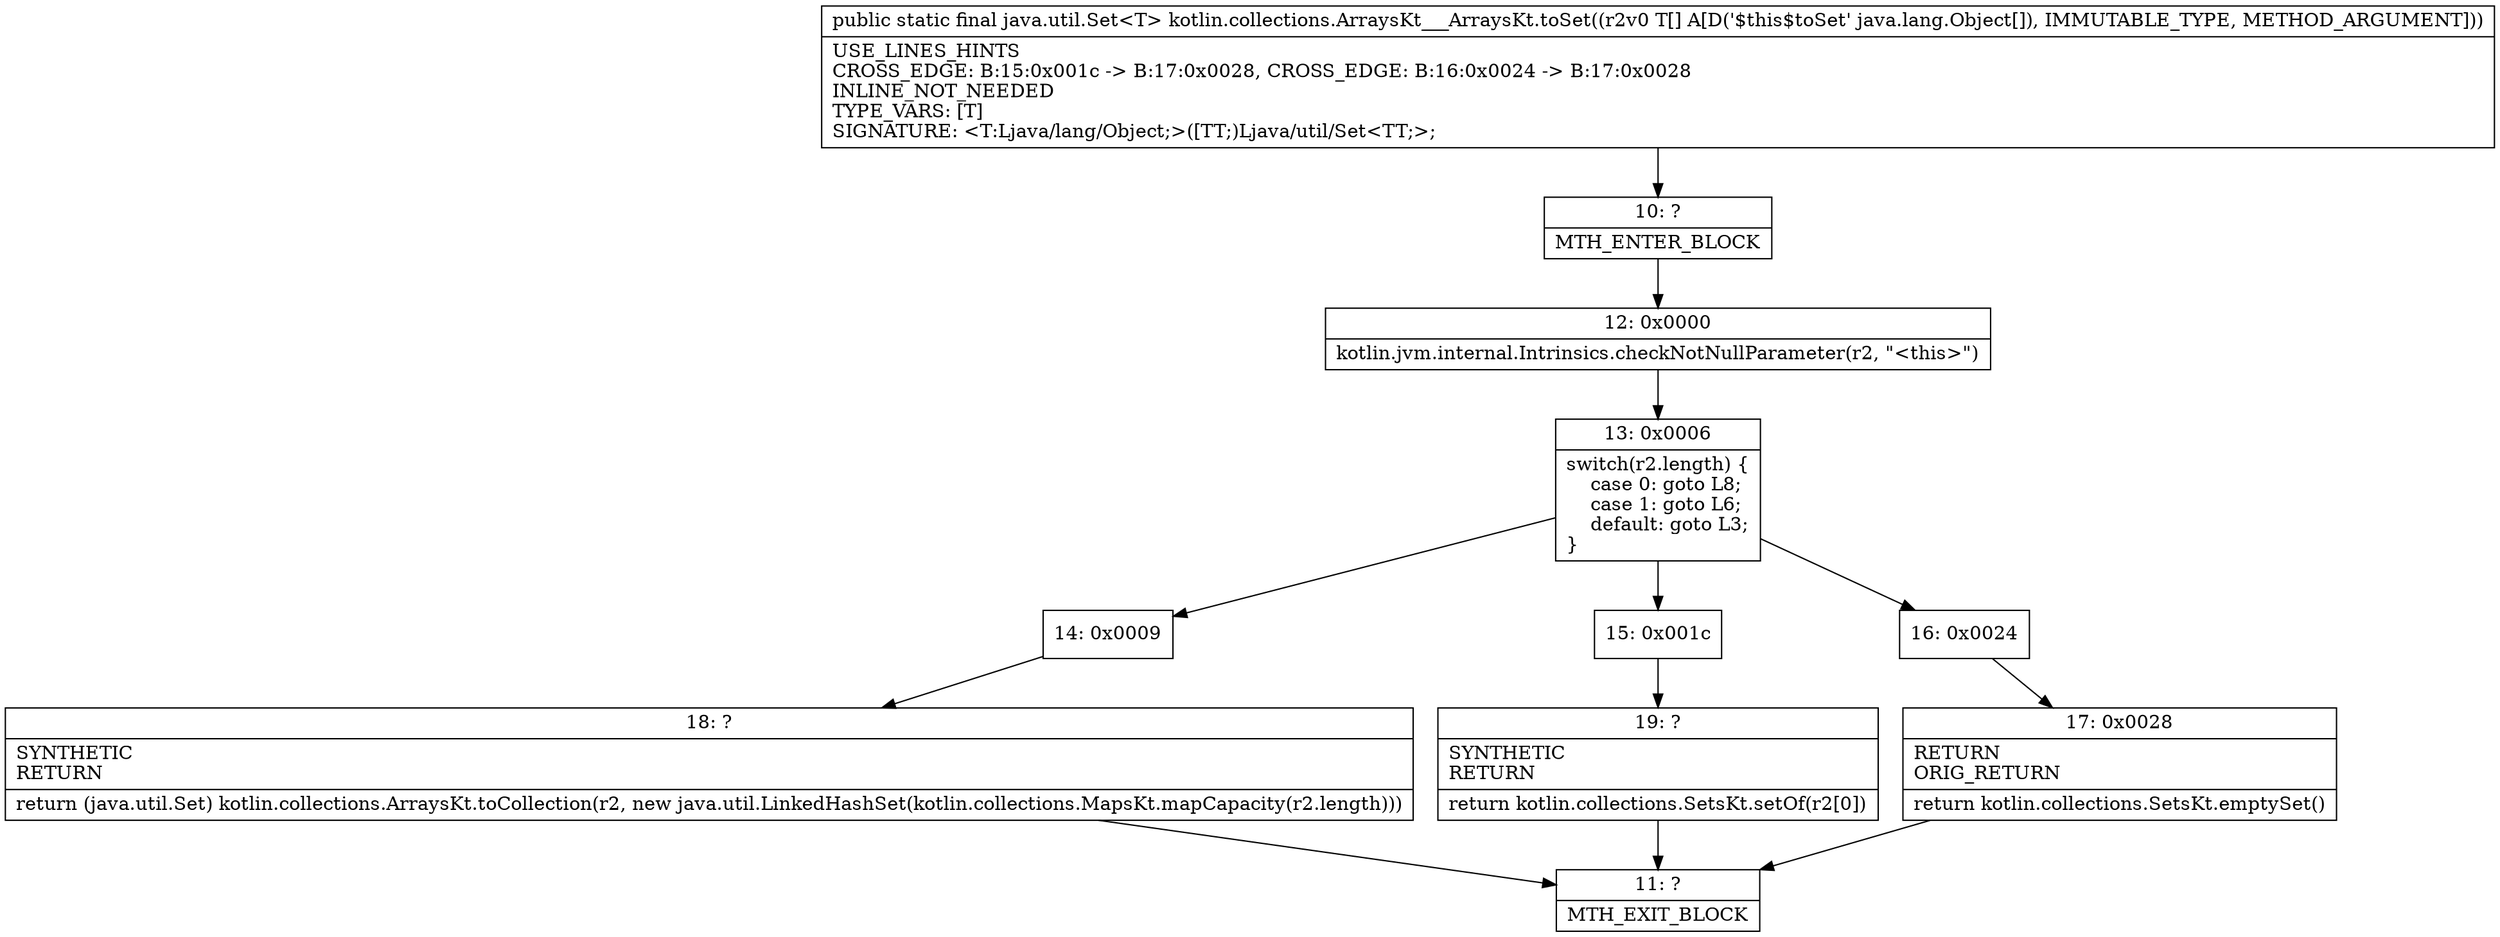 digraph "CFG forkotlin.collections.ArraysKt___ArraysKt.toSet([Ljava\/lang\/Object;)Ljava\/util\/Set;" {
Node_10 [shape=record,label="{10\:\ ?|MTH_ENTER_BLOCK\l}"];
Node_12 [shape=record,label="{12\:\ 0x0000|kotlin.jvm.internal.Intrinsics.checkNotNullParameter(r2, \"\<this\>\")\l}"];
Node_13 [shape=record,label="{13\:\ 0x0006|switch(r2.length) \{\l    case 0: goto L8;\l    case 1: goto L6;\l    default: goto L3;\l\}\l}"];
Node_14 [shape=record,label="{14\:\ 0x0009}"];
Node_18 [shape=record,label="{18\:\ ?|SYNTHETIC\lRETURN\l|return (java.util.Set) kotlin.collections.ArraysKt.toCollection(r2, new java.util.LinkedHashSet(kotlin.collections.MapsKt.mapCapacity(r2.length)))\l}"];
Node_11 [shape=record,label="{11\:\ ?|MTH_EXIT_BLOCK\l}"];
Node_15 [shape=record,label="{15\:\ 0x001c}"];
Node_19 [shape=record,label="{19\:\ ?|SYNTHETIC\lRETURN\l|return kotlin.collections.SetsKt.setOf(r2[0])\l}"];
Node_16 [shape=record,label="{16\:\ 0x0024}"];
Node_17 [shape=record,label="{17\:\ 0x0028|RETURN\lORIG_RETURN\l|return kotlin.collections.SetsKt.emptySet()\l}"];
MethodNode[shape=record,label="{public static final java.util.Set\<T\> kotlin.collections.ArraysKt___ArraysKt.toSet((r2v0 T[] A[D('$this$toSet' java.lang.Object[]), IMMUTABLE_TYPE, METHOD_ARGUMENT]))  | USE_LINES_HINTS\lCROSS_EDGE: B:15:0x001c \-\> B:17:0x0028, CROSS_EDGE: B:16:0x0024 \-\> B:17:0x0028\lINLINE_NOT_NEEDED\lTYPE_VARS: [T]\lSIGNATURE: \<T:Ljava\/lang\/Object;\>([TT;)Ljava\/util\/Set\<TT;\>;\l}"];
MethodNode -> Node_10;Node_10 -> Node_12;
Node_12 -> Node_13;
Node_13 -> Node_14;
Node_13 -> Node_15;
Node_13 -> Node_16;
Node_14 -> Node_18;
Node_18 -> Node_11;
Node_15 -> Node_19;
Node_19 -> Node_11;
Node_16 -> Node_17;
Node_17 -> Node_11;
}

